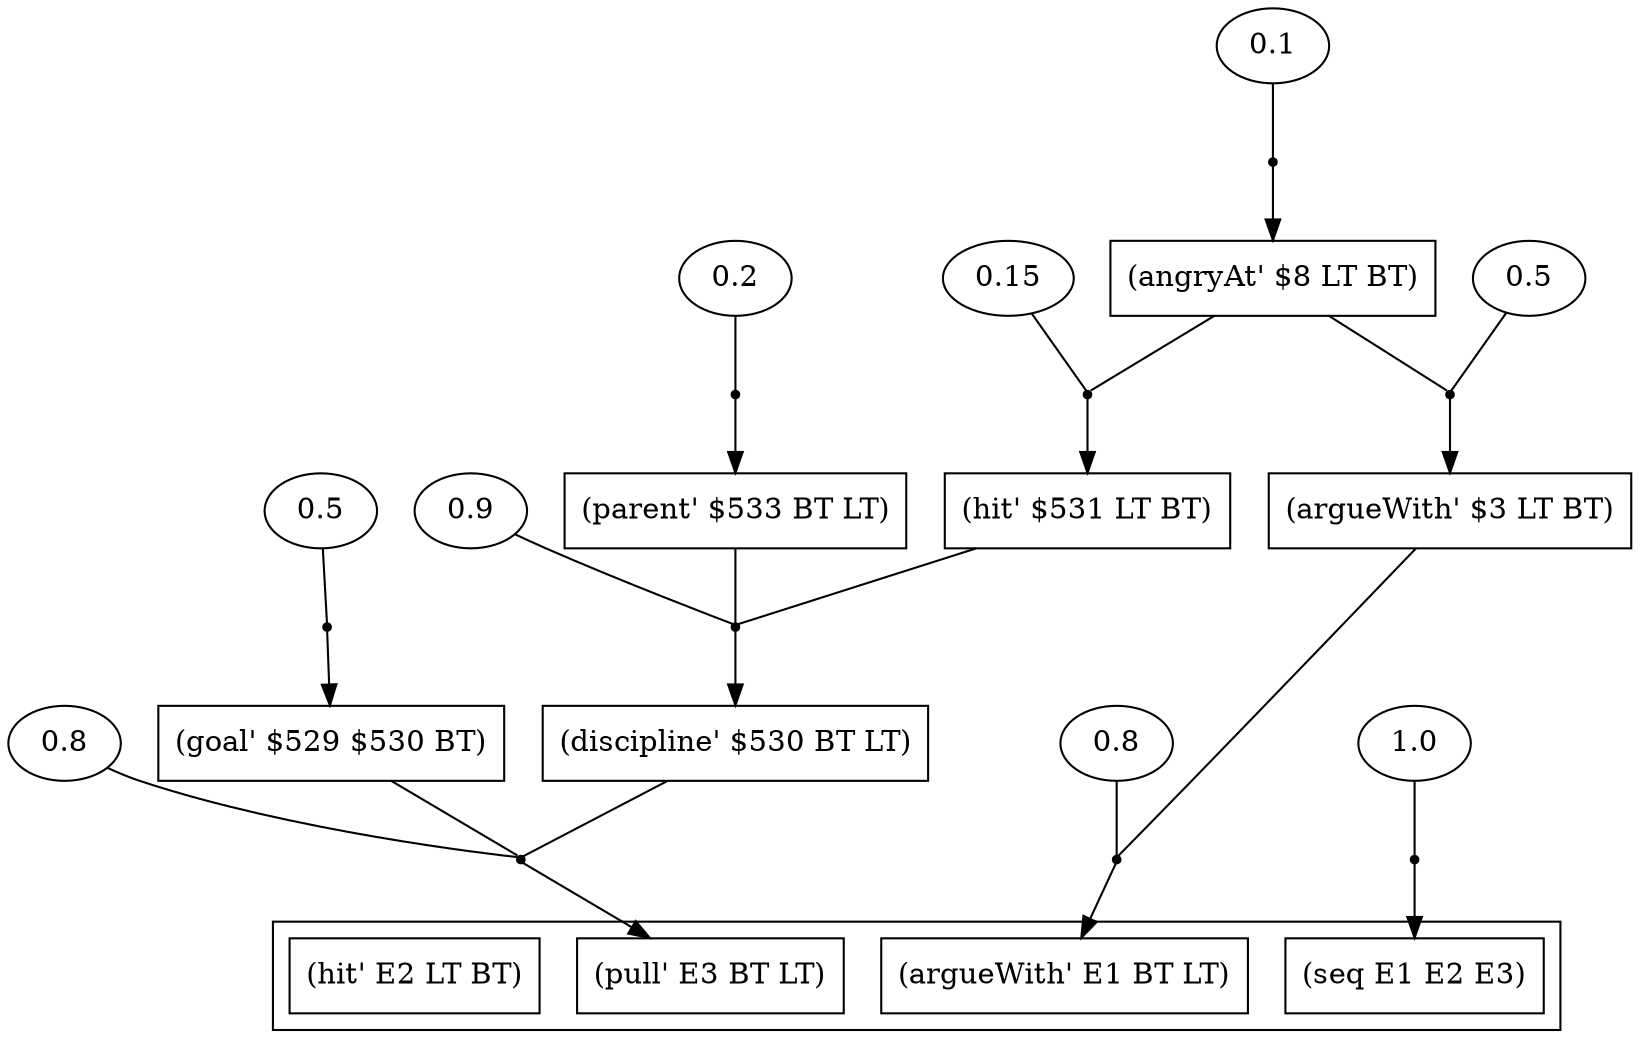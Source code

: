 digraph proof {
 graph [rankdir="TB"]
  e0 [label="0.8"];
  e1 [label="0.5"];
  e2 [label="0.1"];
  e3 [label="0.15"];
  e4 [label="0.8"];
  e5 [label="0.5"];
  e6 [label="0.9"];
  e7 [label="0.2"];
  e8 [label="1.0"];
  i0 [shape=box label="(argueWith' $3 LT BT)"];
  i1 [shape=box label="(angryAt' $8 LT BT)"];
  i2 [shape=box label="(goal' $529 $530 BT)"];
  i3 [shape=box label="(discipline' $530 BT LT)"];
  i4 [shape=box label="(hit' $531 LT BT)"];
  i5 [shape=box label="(parent' $533 BT LT)"];
  r0 [shape=point];
  r0 -> o0
  i0 -> r0 [arrowhead=none]
  e0 -> r0 [arrowhead=none]
  r1 [shape=point];
  r1 -> i0
  i1 -> r1 [arrowhead=none]
  e1 -> r1 [arrowhead=none]
  r2 [shape=point];
  r2 -> i1
  e2 -> r2 [arrowhead=none]
  r3 [shape=point];
  r3 -> i4
  i1 -> r3 [arrowhead=none]
  e3 -> r3 [arrowhead=none]
  r4 [shape=point];
  r4 -> o2
  i2 -> r4 [arrowhead=none]
  i3 -> r4 [arrowhead=none]
  e4 -> r4 [arrowhead=none]
  r5 [shape=point];
  r5 -> i2
  e5 -> r5 [arrowhead=none]
  r6 [shape=point];
  r6 -> i3
  i4 -> r6 [arrowhead=none]
  i5 -> r6 [arrowhead=none]
  e6 -> r6 [arrowhead=none]
  r7 [shape=point];
  r7 -> i5
  e7 -> r7 [arrowhead=none]
  r8 [shape=point];
  r8 -> o3
  e8 -> r8 [arrowhead=none]
 subgraph cluster {  o0 [shape=box label="(argueWith' E1 BT LT)"];
  o1 [shape=box label="(hit' E2 LT BT)"];
  o2 [shape=box label="(pull' E3 BT LT)"];
  o3 [shape=box label="(seq E1 E2 E3)"];
 }
}


